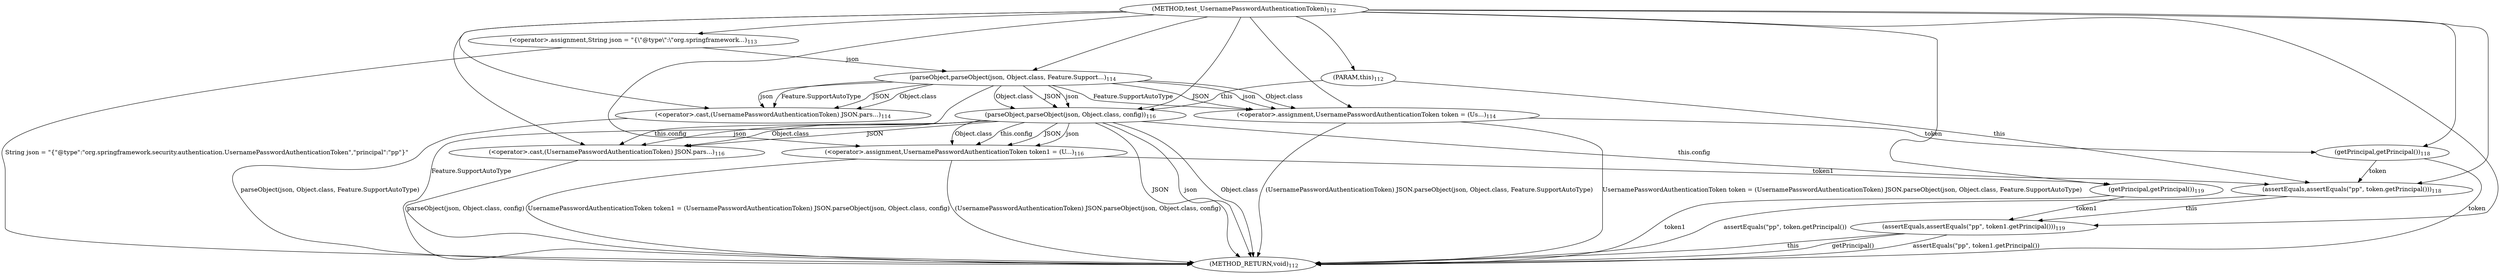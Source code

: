 digraph "test_UsernamePasswordAuthenticationToken" {  
"356" [label = <(METHOD,test_UsernamePasswordAuthenticationToken)<SUB>112</SUB>> ]
"400" [label = <(METHOD_RETURN,void)<SUB>112</SUB>> ]
"26" [label = <(PARAM,this)<SUB>112</SUB>> ]
"359" [label = <(&lt;operator&gt;.assignment,String json = &quot;{\&quot;@type\&quot;:\&quot;org.springframework...)<SUB>113</SUB>> ]
"363" [label = <(&lt;operator&gt;.assignment,UsernamePasswordAuthenticationToken token = (Us...)<SUB>114</SUB>> ]
"377" [label = <(&lt;operator&gt;.assignment,UsernamePasswordAuthenticationToken token1 = (U...)<SUB>116</SUB>> ]
"390" [label = <(assertEquals,assertEquals(&quot;pp&quot;, token.getPrincipal()))<SUB>118</SUB>> ]
"394" [label = <(assertEquals,assertEquals(&quot;pp&quot;, token1.getPrincipal()))<SUB>119</SUB>> ]
"359" [label = <(&lt;operator&gt;.assignment,String json = &quot;{\&quot;@type\&quot;:\&quot;org.springframework...)<SUB>113</SUB>> ]
"359" [label = <(&lt;operator&gt;.assignment,String json = &quot;{\&quot;@type\&quot;:\&quot;org.springframework...)<SUB>113</SUB>> ]
"363" [label = <(&lt;operator&gt;.assignment,UsernamePasswordAuthenticationToken token = (Us...)<SUB>114</SUB>> ]
"363" [label = <(&lt;operator&gt;.assignment,UsernamePasswordAuthenticationToken token = (Us...)<SUB>114</SUB>> ]
"377" [label = <(&lt;operator&gt;.assignment,UsernamePasswordAuthenticationToken token1 = (U...)<SUB>116</SUB>> ]
"377" [label = <(&lt;operator&gt;.assignment,UsernamePasswordAuthenticationToken token1 = (U...)<SUB>116</SUB>> ]
"390" [label = <(assertEquals,assertEquals(&quot;pp&quot;, token.getPrincipal()))<SUB>118</SUB>> ]
"390" [label = <(assertEquals,assertEquals(&quot;pp&quot;, token.getPrincipal()))<SUB>118</SUB>> ]
"390" [label = <(assertEquals,assertEquals(&quot;pp&quot;, token.getPrincipal()))<SUB>118</SUB>> ]
"394" [label = <(assertEquals,assertEquals(&quot;pp&quot;, token1.getPrincipal()))<SUB>119</SUB>> ]
"394" [label = <(assertEquals,assertEquals(&quot;pp&quot;, token1.getPrincipal()))<SUB>119</SUB>> ]
"394" [label = <(assertEquals,assertEquals(&quot;pp&quot;, token1.getPrincipal()))<SUB>119</SUB>> ]
"365" [label = <(&lt;operator&gt;.cast,(UsernamePasswordAuthenticationToken) JSON.pars...)<SUB>114</SUB>> ]
"365" [label = <(&lt;operator&gt;.cast,(UsernamePasswordAuthenticationToken) JSON.pars...)<SUB>114</SUB>> ]
"379" [label = <(&lt;operator&gt;.cast,(UsernamePasswordAuthenticationToken) JSON.pars...)<SUB>116</SUB>> ]
"379" [label = <(&lt;operator&gt;.cast,(UsernamePasswordAuthenticationToken) JSON.pars...)<SUB>116</SUB>> ]
"392" [label = <(getPrincipal,getPrincipal())<SUB>118</SUB>> ]
"396" [label = <(getPrincipal,getPrincipal())<SUB>119</SUB>> ]
"367" [label = <(parseObject,parseObject(json, Object.class, Feature.Support...)<SUB>114</SUB>> ]
"367" [label = <(parseObject,parseObject(json, Object.class, Feature.Support...)<SUB>114</SUB>> ]
"367" [label = <(parseObject,parseObject(json, Object.class, Feature.Support...)<SUB>114</SUB>> ]
"367" [label = <(parseObject,parseObject(json, Object.class, Feature.Support...)<SUB>114</SUB>> ]
"381" [label = <(parseObject,parseObject(json, Object.class, config))<SUB>116</SUB>> ]
"381" [label = <(parseObject,parseObject(json, Object.class, config))<SUB>116</SUB>> ]
"381" [label = <(parseObject,parseObject(json, Object.class, config))<SUB>116</SUB>> ]
"381" [label = <(parseObject,parseObject(json, Object.class, config))<SUB>116</SUB>> ]
  "359" -> "400"  [ label = "String json = &quot;{\&quot;@type\&quot;:\&quot;org.springframework.security.authentication.UsernamePasswordAuthenticationToken\&quot;,\&quot;principal\&quot;:\&quot;pp\&quot;}&quot;"] 
  "367" -> "400"  [ label = "Feature.SupportAutoType"] 
  "365" -> "400"  [ label = "parseObject(json, Object.class, Feature.SupportAutoType)"] 
  "363" -> "400"  [ label = "(UsernamePasswordAuthenticationToken) JSON.parseObject(json, Object.class, Feature.SupportAutoType)"] 
  "363" -> "400"  [ label = "UsernamePasswordAuthenticationToken token = (UsernamePasswordAuthenticationToken) JSON.parseObject(json, Object.class, Feature.SupportAutoType)"] 
  "381" -> "400"  [ label = "JSON"] 
  "381" -> "400"  [ label = "json"] 
  "381" -> "400"  [ label = "Object.class"] 
  "379" -> "400"  [ label = "parseObject(json, Object.class, config)"] 
  "377" -> "400"  [ label = "(UsernamePasswordAuthenticationToken) JSON.parseObject(json, Object.class, config)"] 
  "377" -> "400"  [ label = "UsernamePasswordAuthenticationToken token1 = (UsernamePasswordAuthenticationToken) JSON.parseObject(json, Object.class, config)"] 
  "392" -> "400"  [ label = "token"] 
  "390" -> "400"  [ label = "assertEquals(&quot;pp&quot;, token.getPrincipal())"] 
  "394" -> "400"  [ label = "this"] 
  "396" -> "400"  [ label = "token1"] 
  "394" -> "400"  [ label = "getPrincipal()"] 
  "394" -> "400"  [ label = "assertEquals(&quot;pp&quot;, token1.getPrincipal())"] 
  "356" -> "26" 
  "356" -> "359" 
  "356" -> "363" 
  "367" -> "363"  [ label = "JSON"] 
  "367" -> "363"  [ label = "json"] 
  "367" -> "363"  [ label = "Object.class"] 
  "367" -> "363"  [ label = "Feature.SupportAutoType"] 
  "356" -> "377" 
  "381" -> "377"  [ label = "JSON"] 
  "381" -> "377"  [ label = "json"] 
  "381" -> "377"  [ label = "Object.class"] 
  "381" -> "377"  [ label = "this.config"] 
  "26" -> "390"  [ label = "this"] 
  "381" -> "390"  [ label = "this.config"] 
  "356" -> "390" 
  "392" -> "390"  [ label = "token"] 
  "390" -> "394"  [ label = "this"] 
  "356" -> "394" 
  "396" -> "394"  [ label = "token1"] 
  "356" -> "365" 
  "367" -> "365"  [ label = "JSON"] 
  "367" -> "365"  [ label = "json"] 
  "367" -> "365"  [ label = "Object.class"] 
  "367" -> "365"  [ label = "Feature.SupportAutoType"] 
  "356" -> "379" 
  "381" -> "379"  [ label = "JSON"] 
  "381" -> "379"  [ label = "json"] 
  "381" -> "379"  [ label = "Object.class"] 
  "381" -> "379"  [ label = "this.config"] 
  "363" -> "392"  [ label = "token"] 
  "356" -> "392" 
  "377" -> "396"  [ label = "token1"] 
  "356" -> "396" 
  "356" -> "367" 
  "359" -> "367"  [ label = "json"] 
  "367" -> "381"  [ label = "JSON"] 
  "356" -> "381" 
  "367" -> "381"  [ label = "json"] 
  "367" -> "381"  [ label = "Object.class"] 
  "26" -> "381"  [ label = "this"] 
}
